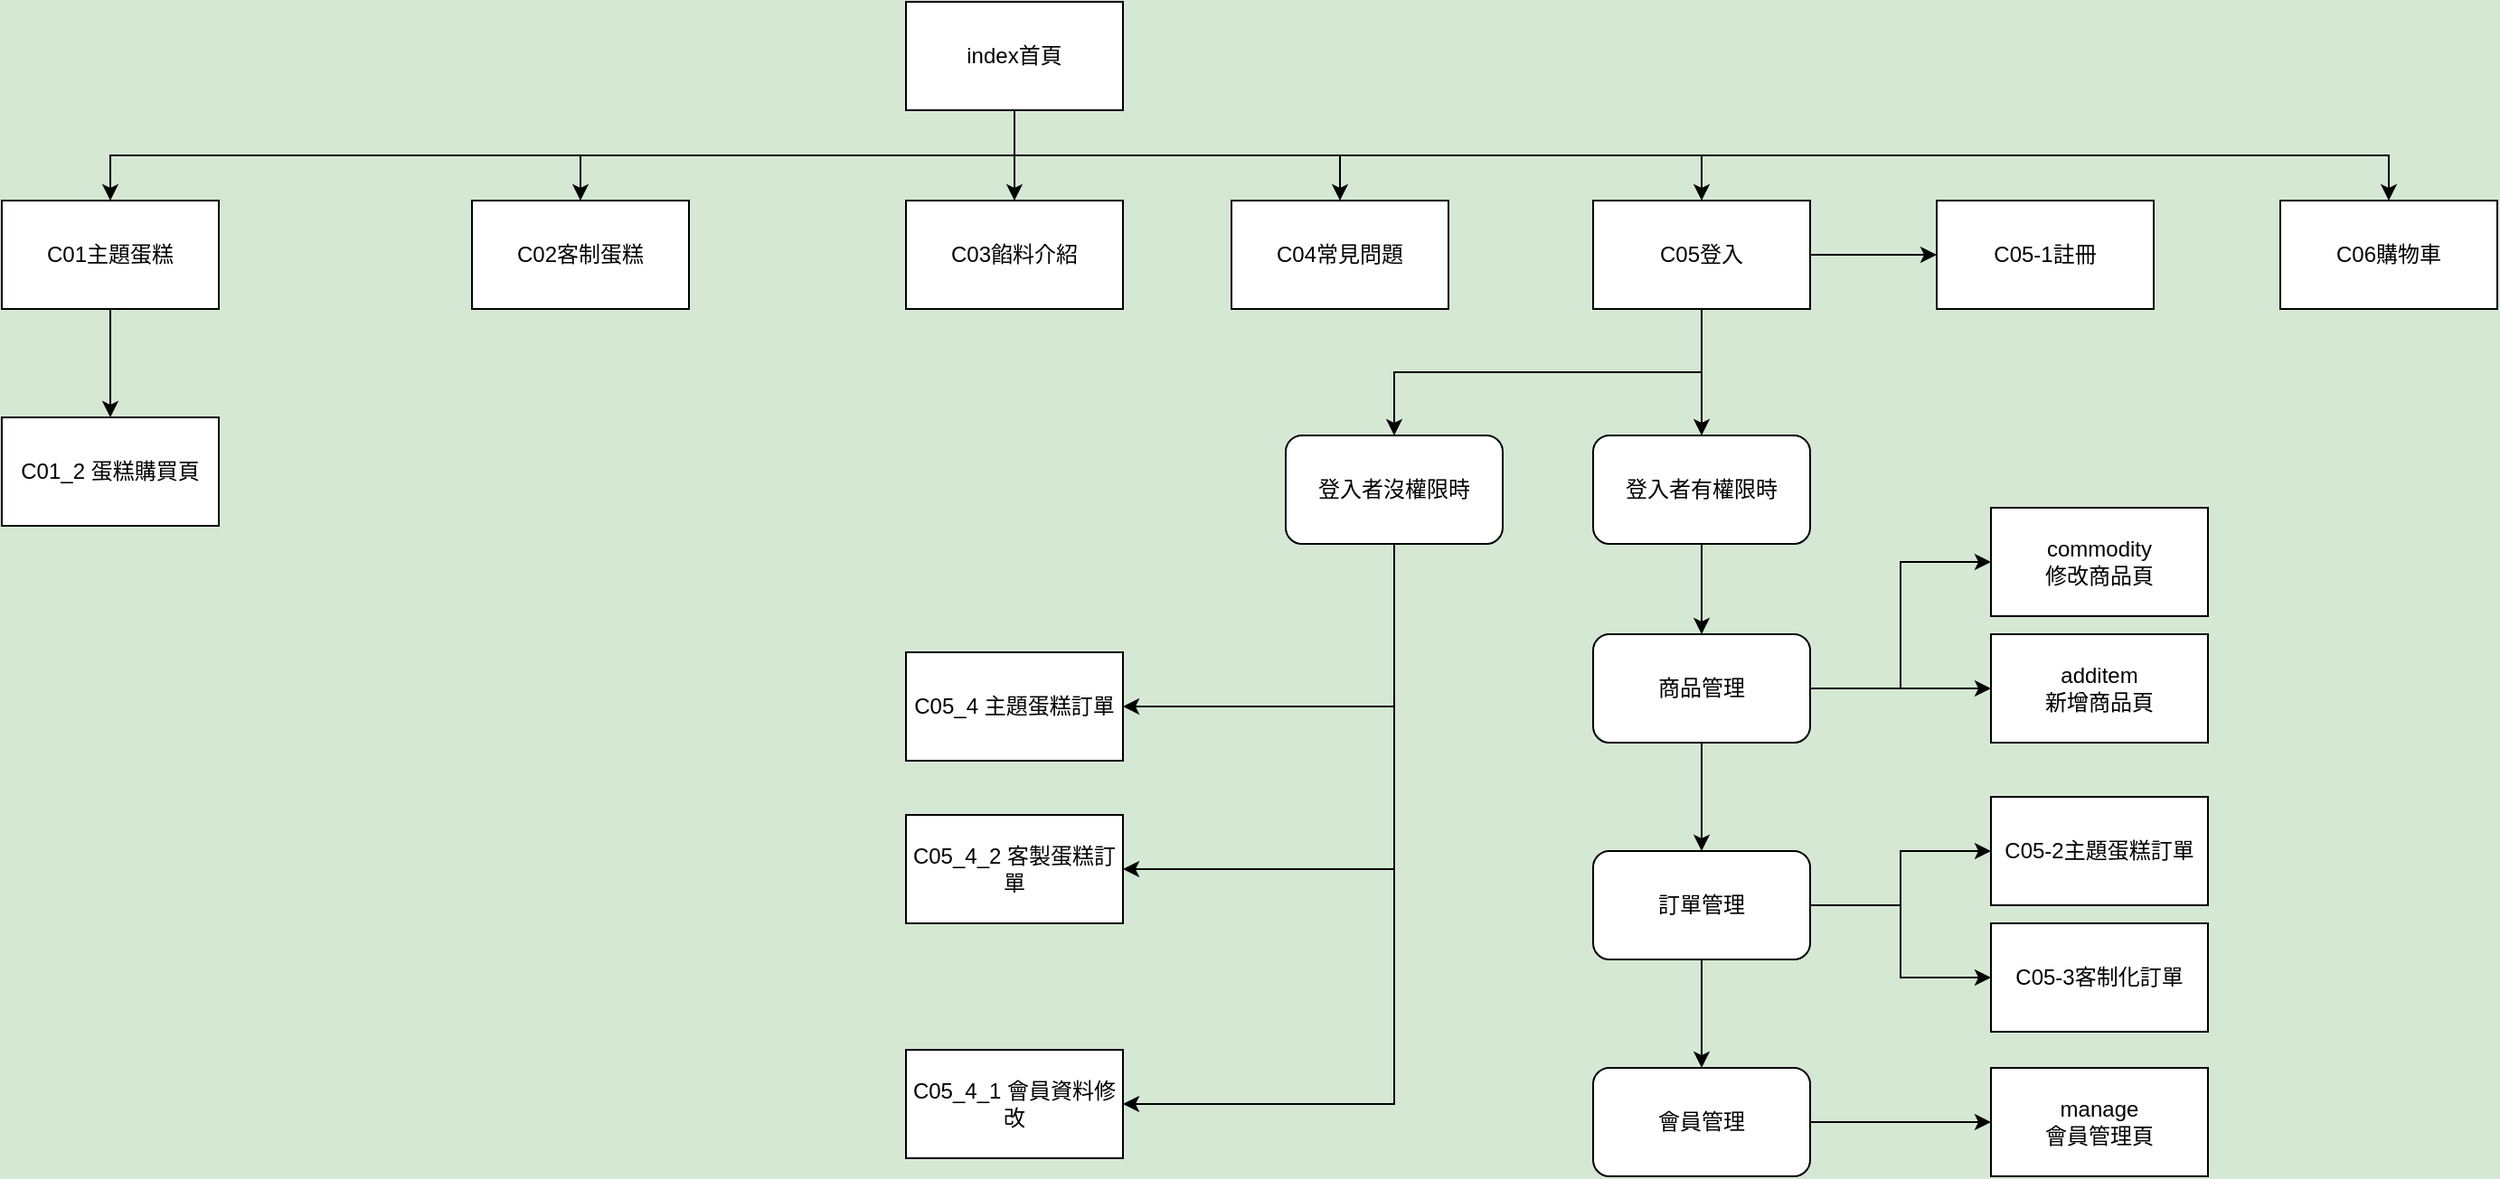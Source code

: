 <mxfile version="20.8.10" type="device"><diagram id="CbeANL29WfleCUL0I-DM" name="第1頁"><mxGraphModel dx="1434" dy="764" grid="1" gridSize="10" guides="1" tooltips="1" connect="1" arrows="1" fold="1" page="1" pageScale="1" pageWidth="1169" pageHeight="827" background="#D5E8D4" math="0" shadow="0"><root><mxCell id="0"/><mxCell id="1" parent="0"/><mxCell id="RXvgNFxZnZVnSHDJrAo8-21" style="edgeStyle=orthogonalEdgeStyle;rounded=0;orthogonalLoop=1;jettySize=auto;html=1;exitX=0.5;exitY=1;exitDx=0;exitDy=0;entryX=0.5;entryY=0;entryDx=0;entryDy=0;" parent="1" source="RXvgNFxZnZVnSHDJrAo8-1" target="RXvgNFxZnZVnSHDJrAo8-2" edge="1"><mxGeometry relative="1" as="geometry"/></mxCell><mxCell id="RXvgNFxZnZVnSHDJrAo8-23" style="edgeStyle=orthogonalEdgeStyle;rounded=0;orthogonalLoop=1;jettySize=auto;html=1;exitX=0.5;exitY=1;exitDx=0;exitDy=0;entryX=0.5;entryY=0;entryDx=0;entryDy=0;" parent="1" source="RXvgNFxZnZVnSHDJrAo8-1" target="RXvgNFxZnZVnSHDJrAo8-7" edge="1"><mxGeometry relative="1" as="geometry"/></mxCell><mxCell id="RXvgNFxZnZVnSHDJrAo8-26" style="edgeStyle=orthogonalEdgeStyle;rounded=0;orthogonalLoop=1;jettySize=auto;html=1;exitX=0.5;exitY=1;exitDx=0;exitDy=0;entryX=0.5;entryY=0;entryDx=0;entryDy=0;" parent="1" source="RXvgNFxZnZVnSHDJrAo8-1" target="RXvgNFxZnZVnSHDJrAo8-4" edge="1"><mxGeometry relative="1" as="geometry"/></mxCell><mxCell id="RXvgNFxZnZVnSHDJrAo8-27" style="edgeStyle=orthogonalEdgeStyle;rounded=0;orthogonalLoop=1;jettySize=auto;html=1;exitX=0.5;exitY=1;exitDx=0;exitDy=0;" parent="1" source="RXvgNFxZnZVnSHDJrAo8-1" target="RXvgNFxZnZVnSHDJrAo8-5" edge="1"><mxGeometry relative="1" as="geometry"/></mxCell><mxCell id="RXvgNFxZnZVnSHDJrAo8-28" style="edgeStyle=orthogonalEdgeStyle;rounded=0;orthogonalLoop=1;jettySize=auto;html=1;exitX=0.5;exitY=1;exitDx=0;exitDy=0;" parent="1" source="RXvgNFxZnZVnSHDJrAo8-1" target="RXvgNFxZnZVnSHDJrAo8-6" edge="1"><mxGeometry relative="1" as="geometry"/></mxCell><mxCell id="RXvgNFxZnZVnSHDJrAo8-51" style="edgeStyle=orthogonalEdgeStyle;rounded=0;orthogonalLoop=1;jettySize=auto;html=1;exitX=0.5;exitY=1;exitDx=0;exitDy=0;entryX=0.5;entryY=0;entryDx=0;entryDy=0;" parent="1" source="RXvgNFxZnZVnSHDJrAo8-1" target="RXvgNFxZnZVnSHDJrAo8-3" edge="1"><mxGeometry relative="1" as="geometry"><mxPoint x="360" y="120" as="targetPoint"/></mxGeometry></mxCell><mxCell id="RXvgNFxZnZVnSHDJrAo8-1" value="index首頁" style="rounded=0;whiteSpace=wrap;html=1;" parent="1" vertex="1"><mxGeometry x="540" y="10" width="120" height="60" as="geometry"/></mxCell><mxCell id="RXvgNFxZnZVnSHDJrAo8-29" style="edgeStyle=orthogonalEdgeStyle;rounded=0;orthogonalLoop=1;jettySize=auto;html=1;exitX=0.5;exitY=1;exitDx=0;exitDy=0;" parent="1" source="RXvgNFxZnZVnSHDJrAo8-2" edge="1"><mxGeometry relative="1" as="geometry"><mxPoint x="100" y="240" as="targetPoint"/></mxGeometry></mxCell><mxCell id="RXvgNFxZnZVnSHDJrAo8-2" value="C01主題蛋糕" style="rounded=0;whiteSpace=wrap;html=1;" parent="1" vertex="1"><mxGeometry x="40" y="120" width="120" height="60" as="geometry"/></mxCell><mxCell id="RXvgNFxZnZVnSHDJrAo8-3" value="C02客制蛋糕" style="rounded=0;whiteSpace=wrap;html=1;" parent="1" vertex="1"><mxGeometry x="300" y="120" width="120" height="60" as="geometry"/></mxCell><mxCell id="RXvgNFxZnZVnSHDJrAo8-4" value="C03餡料介紹" style="rounded=0;whiteSpace=wrap;html=1;" parent="1" vertex="1"><mxGeometry x="540" y="120" width="120" height="60" as="geometry"/></mxCell><mxCell id="RXvgNFxZnZVnSHDJrAo8-5" value="C04常見問題" style="rounded=0;whiteSpace=wrap;html=1;" parent="1" vertex="1"><mxGeometry x="720" y="120" width="120" height="60" as="geometry"/></mxCell><mxCell id="dTo2QRlXldqwRopdO1HM-7" style="edgeStyle=orthogonalEdgeStyle;rounded=0;orthogonalLoop=1;jettySize=auto;html=1;exitX=0.5;exitY=1;exitDx=0;exitDy=0;entryX=0.5;entryY=0;entryDx=0;entryDy=0;" edge="1" parent="1" source="RXvgNFxZnZVnSHDJrAo8-6" target="RXvgNFxZnZVnSHDJrAo8-55"><mxGeometry relative="1" as="geometry"/></mxCell><mxCell id="dTo2QRlXldqwRopdO1HM-8" style="edgeStyle=orthogonalEdgeStyle;rounded=0;orthogonalLoop=1;jettySize=auto;html=1;exitX=0.5;exitY=1;exitDx=0;exitDy=0;entryX=0.5;entryY=0;entryDx=0;entryDy=0;" edge="1" parent="1" source="RXvgNFxZnZVnSHDJrAo8-6" target="dTo2QRlXldqwRopdO1HM-2"><mxGeometry relative="1" as="geometry"/></mxCell><mxCell id="dTo2QRlXldqwRopdO1HM-12" style="edgeStyle=orthogonalEdgeStyle;rounded=0;orthogonalLoop=1;jettySize=auto;html=1;exitX=1;exitY=0.5;exitDx=0;exitDy=0;" edge="1" parent="1" source="RXvgNFxZnZVnSHDJrAo8-6" target="RXvgNFxZnZVnSHDJrAo8-14"><mxGeometry relative="1" as="geometry"/></mxCell><mxCell id="RXvgNFxZnZVnSHDJrAo8-6" value="C05登入" style="rounded=0;whiteSpace=wrap;html=1;" parent="1" vertex="1"><mxGeometry x="920" y="120" width="120" height="60" as="geometry"/></mxCell><mxCell id="RXvgNFxZnZVnSHDJrAo8-7" value="C06購物車" style="rounded=0;whiteSpace=wrap;html=1;" parent="1" vertex="1"><mxGeometry x="1300" y="120" width="120" height="60" as="geometry"/></mxCell><mxCell id="RXvgNFxZnZVnSHDJrAo8-14" value="C05-1註冊" style="rounded=0;whiteSpace=wrap;html=1;" parent="1" vertex="1"><mxGeometry x="1110" y="120" width="120" height="60" as="geometry"/></mxCell><mxCell id="RXvgNFxZnZVnSHDJrAo8-15" value="C05-2主題蛋糕訂單" style="rounded=0;whiteSpace=wrap;html=1;" parent="1" vertex="1"><mxGeometry x="1140" y="450" width="120" height="60" as="geometry"/></mxCell><mxCell id="RXvgNFxZnZVnSHDJrAo8-41" value="C05-3客制化訂單" style="rounded=0;whiteSpace=wrap;html=1;" parent="1" vertex="1"><mxGeometry x="1140" y="520" width="120" height="60" as="geometry"/></mxCell><mxCell id="dTo2QRlXldqwRopdO1HM-22" style="edgeStyle=orthogonalEdgeStyle;rounded=0;orthogonalLoop=1;jettySize=auto;html=1;exitX=0.5;exitY=1;exitDx=0;exitDy=0;entryX=0.5;entryY=0;entryDx=0;entryDy=0;" edge="1" parent="1" source="RXvgNFxZnZVnSHDJrAo8-55" target="dTo2QRlXldqwRopdO1HM-17"><mxGeometry relative="1" as="geometry"/></mxCell><mxCell id="RXvgNFxZnZVnSHDJrAo8-55" value="登入者有權限時" style="rounded=1;whiteSpace=wrap;html=1;" parent="1" vertex="1"><mxGeometry x="920" y="250" width="120" height="60" as="geometry"/></mxCell><mxCell id="dTo2QRlXldqwRopdO1HM-1" value="C01_2 蛋糕購買頁" style="rounded=0;whiteSpace=wrap;html=1;" vertex="1" parent="1"><mxGeometry x="40" y="240" width="120" height="60" as="geometry"/></mxCell><mxCell id="dTo2QRlXldqwRopdO1HM-26" style="edgeStyle=orthogonalEdgeStyle;rounded=0;orthogonalLoop=1;jettySize=auto;html=1;exitX=0.5;exitY=1;exitDx=0;exitDy=0;entryX=1;entryY=0.5;entryDx=0;entryDy=0;" edge="1" parent="1" source="dTo2QRlXldqwRopdO1HM-2" target="dTo2QRlXldqwRopdO1HM-4"><mxGeometry relative="1" as="geometry"/></mxCell><mxCell id="dTo2QRlXldqwRopdO1HM-27" style="edgeStyle=orthogonalEdgeStyle;rounded=0;orthogonalLoop=1;jettySize=auto;html=1;exitX=0.5;exitY=1;exitDx=0;exitDy=0;entryX=1;entryY=0.5;entryDx=0;entryDy=0;" edge="1" parent="1" source="dTo2QRlXldqwRopdO1HM-2" target="dTo2QRlXldqwRopdO1HM-5"><mxGeometry relative="1" as="geometry"/></mxCell><mxCell id="dTo2QRlXldqwRopdO1HM-28" style="edgeStyle=orthogonalEdgeStyle;rounded=0;orthogonalLoop=1;jettySize=auto;html=1;exitX=0.5;exitY=1;exitDx=0;exitDy=0;entryX=1;entryY=0.5;entryDx=0;entryDy=0;" edge="1" parent="1" source="dTo2QRlXldqwRopdO1HM-2" target="dTo2QRlXldqwRopdO1HM-3"><mxGeometry relative="1" as="geometry"/></mxCell><mxCell id="dTo2QRlXldqwRopdO1HM-2" value="登入者沒權限時" style="rounded=1;whiteSpace=wrap;html=1;" vertex="1" parent="1"><mxGeometry x="750" y="250" width="120" height="60" as="geometry"/></mxCell><mxCell id="dTo2QRlXldqwRopdO1HM-3" value="C05_4 主題蛋糕訂單" style="rounded=0;whiteSpace=wrap;html=1;" vertex="1" parent="1"><mxGeometry x="540" y="370" width="120" height="60" as="geometry"/></mxCell><mxCell id="dTo2QRlXldqwRopdO1HM-4" value="C05_4_2 客製蛋糕訂單" style="rounded=0;whiteSpace=wrap;html=1;" vertex="1" parent="1"><mxGeometry x="540" y="460" width="120" height="60" as="geometry"/></mxCell><mxCell id="dTo2QRlXldqwRopdO1HM-5" value="C05_4_1 會員資料修改" style="rounded=0;whiteSpace=wrap;html=1;" vertex="1" parent="1"><mxGeometry x="540" y="590" width="120" height="60" as="geometry"/></mxCell><mxCell id="dTo2QRlXldqwRopdO1HM-13" value="commodity&lt;br&gt;修改商品頁" style="rounded=0;whiteSpace=wrap;html=1;" vertex="1" parent="1"><mxGeometry x="1140" y="290" width="120" height="60" as="geometry"/></mxCell><mxCell id="dTo2QRlXldqwRopdO1HM-14" value="additem&lt;br&gt;新增商品頁" style="rounded=0;whiteSpace=wrap;html=1;" vertex="1" parent="1"><mxGeometry x="1140" y="360" width="120" height="60" as="geometry"/></mxCell><mxCell id="dTo2QRlXldqwRopdO1HM-23" style="edgeStyle=orthogonalEdgeStyle;rounded=0;orthogonalLoop=1;jettySize=auto;html=1;exitX=0.5;exitY=1;exitDx=0;exitDy=0;" edge="1" parent="1" source="dTo2QRlXldqwRopdO1HM-17" target="dTo2QRlXldqwRopdO1HM-18"><mxGeometry relative="1" as="geometry"/></mxCell><mxCell id="dTo2QRlXldqwRopdO1HM-29" style="edgeStyle=orthogonalEdgeStyle;rounded=0;orthogonalLoop=1;jettySize=auto;html=1;exitX=1;exitY=0.5;exitDx=0;exitDy=0;entryX=0;entryY=0.5;entryDx=0;entryDy=0;" edge="1" parent="1" source="dTo2QRlXldqwRopdO1HM-17" target="dTo2QRlXldqwRopdO1HM-13"><mxGeometry relative="1" as="geometry"/></mxCell><mxCell id="dTo2QRlXldqwRopdO1HM-30" style="edgeStyle=orthogonalEdgeStyle;rounded=0;orthogonalLoop=1;jettySize=auto;html=1;exitX=1;exitY=0.5;exitDx=0;exitDy=0;" edge="1" parent="1" source="dTo2QRlXldqwRopdO1HM-17" target="dTo2QRlXldqwRopdO1HM-14"><mxGeometry relative="1" as="geometry"/></mxCell><mxCell id="dTo2QRlXldqwRopdO1HM-17" value="商品管理" style="rounded=1;whiteSpace=wrap;html=1;" vertex="1" parent="1"><mxGeometry x="920" y="360" width="120" height="60" as="geometry"/></mxCell><mxCell id="dTo2QRlXldqwRopdO1HM-24" style="edgeStyle=orthogonalEdgeStyle;rounded=0;orthogonalLoop=1;jettySize=auto;html=1;exitX=0.5;exitY=1;exitDx=0;exitDy=0;entryX=0.5;entryY=0;entryDx=0;entryDy=0;" edge="1" parent="1" source="dTo2QRlXldqwRopdO1HM-18" target="dTo2QRlXldqwRopdO1HM-19"><mxGeometry relative="1" as="geometry"/></mxCell><mxCell id="dTo2QRlXldqwRopdO1HM-31" style="edgeStyle=orthogonalEdgeStyle;rounded=0;orthogonalLoop=1;jettySize=auto;html=1;exitX=1;exitY=0.5;exitDx=0;exitDy=0;entryX=0;entryY=0.5;entryDx=0;entryDy=0;" edge="1" parent="1" source="dTo2QRlXldqwRopdO1HM-18" target="RXvgNFxZnZVnSHDJrAo8-15"><mxGeometry relative="1" as="geometry"/></mxCell><mxCell id="dTo2QRlXldqwRopdO1HM-32" style="edgeStyle=orthogonalEdgeStyle;rounded=0;orthogonalLoop=1;jettySize=auto;html=1;exitX=1;exitY=0.5;exitDx=0;exitDy=0;entryX=0;entryY=0.5;entryDx=0;entryDy=0;" edge="1" parent="1" source="dTo2QRlXldqwRopdO1HM-18" target="RXvgNFxZnZVnSHDJrAo8-41"><mxGeometry relative="1" as="geometry"/></mxCell><mxCell id="dTo2QRlXldqwRopdO1HM-18" value="訂單管理" style="rounded=1;whiteSpace=wrap;html=1;" vertex="1" parent="1"><mxGeometry x="920" y="480" width="120" height="60" as="geometry"/></mxCell><mxCell id="dTo2QRlXldqwRopdO1HM-33" style="edgeStyle=orthogonalEdgeStyle;rounded=0;orthogonalLoop=1;jettySize=auto;html=1;exitX=1;exitY=0.5;exitDx=0;exitDy=0;" edge="1" parent="1" source="dTo2QRlXldqwRopdO1HM-19" target="dTo2QRlXldqwRopdO1HM-20"><mxGeometry relative="1" as="geometry"/></mxCell><mxCell id="dTo2QRlXldqwRopdO1HM-19" value="會員管理" style="rounded=1;whiteSpace=wrap;html=1;" vertex="1" parent="1"><mxGeometry x="920" y="600" width="120" height="60" as="geometry"/></mxCell><mxCell id="dTo2QRlXldqwRopdO1HM-20" value="manage&lt;br&gt;會員管理頁" style="rounded=0;whiteSpace=wrap;html=1;" vertex="1" parent="1"><mxGeometry x="1140" y="600" width="120" height="60" as="geometry"/></mxCell></root></mxGraphModel></diagram></mxfile>